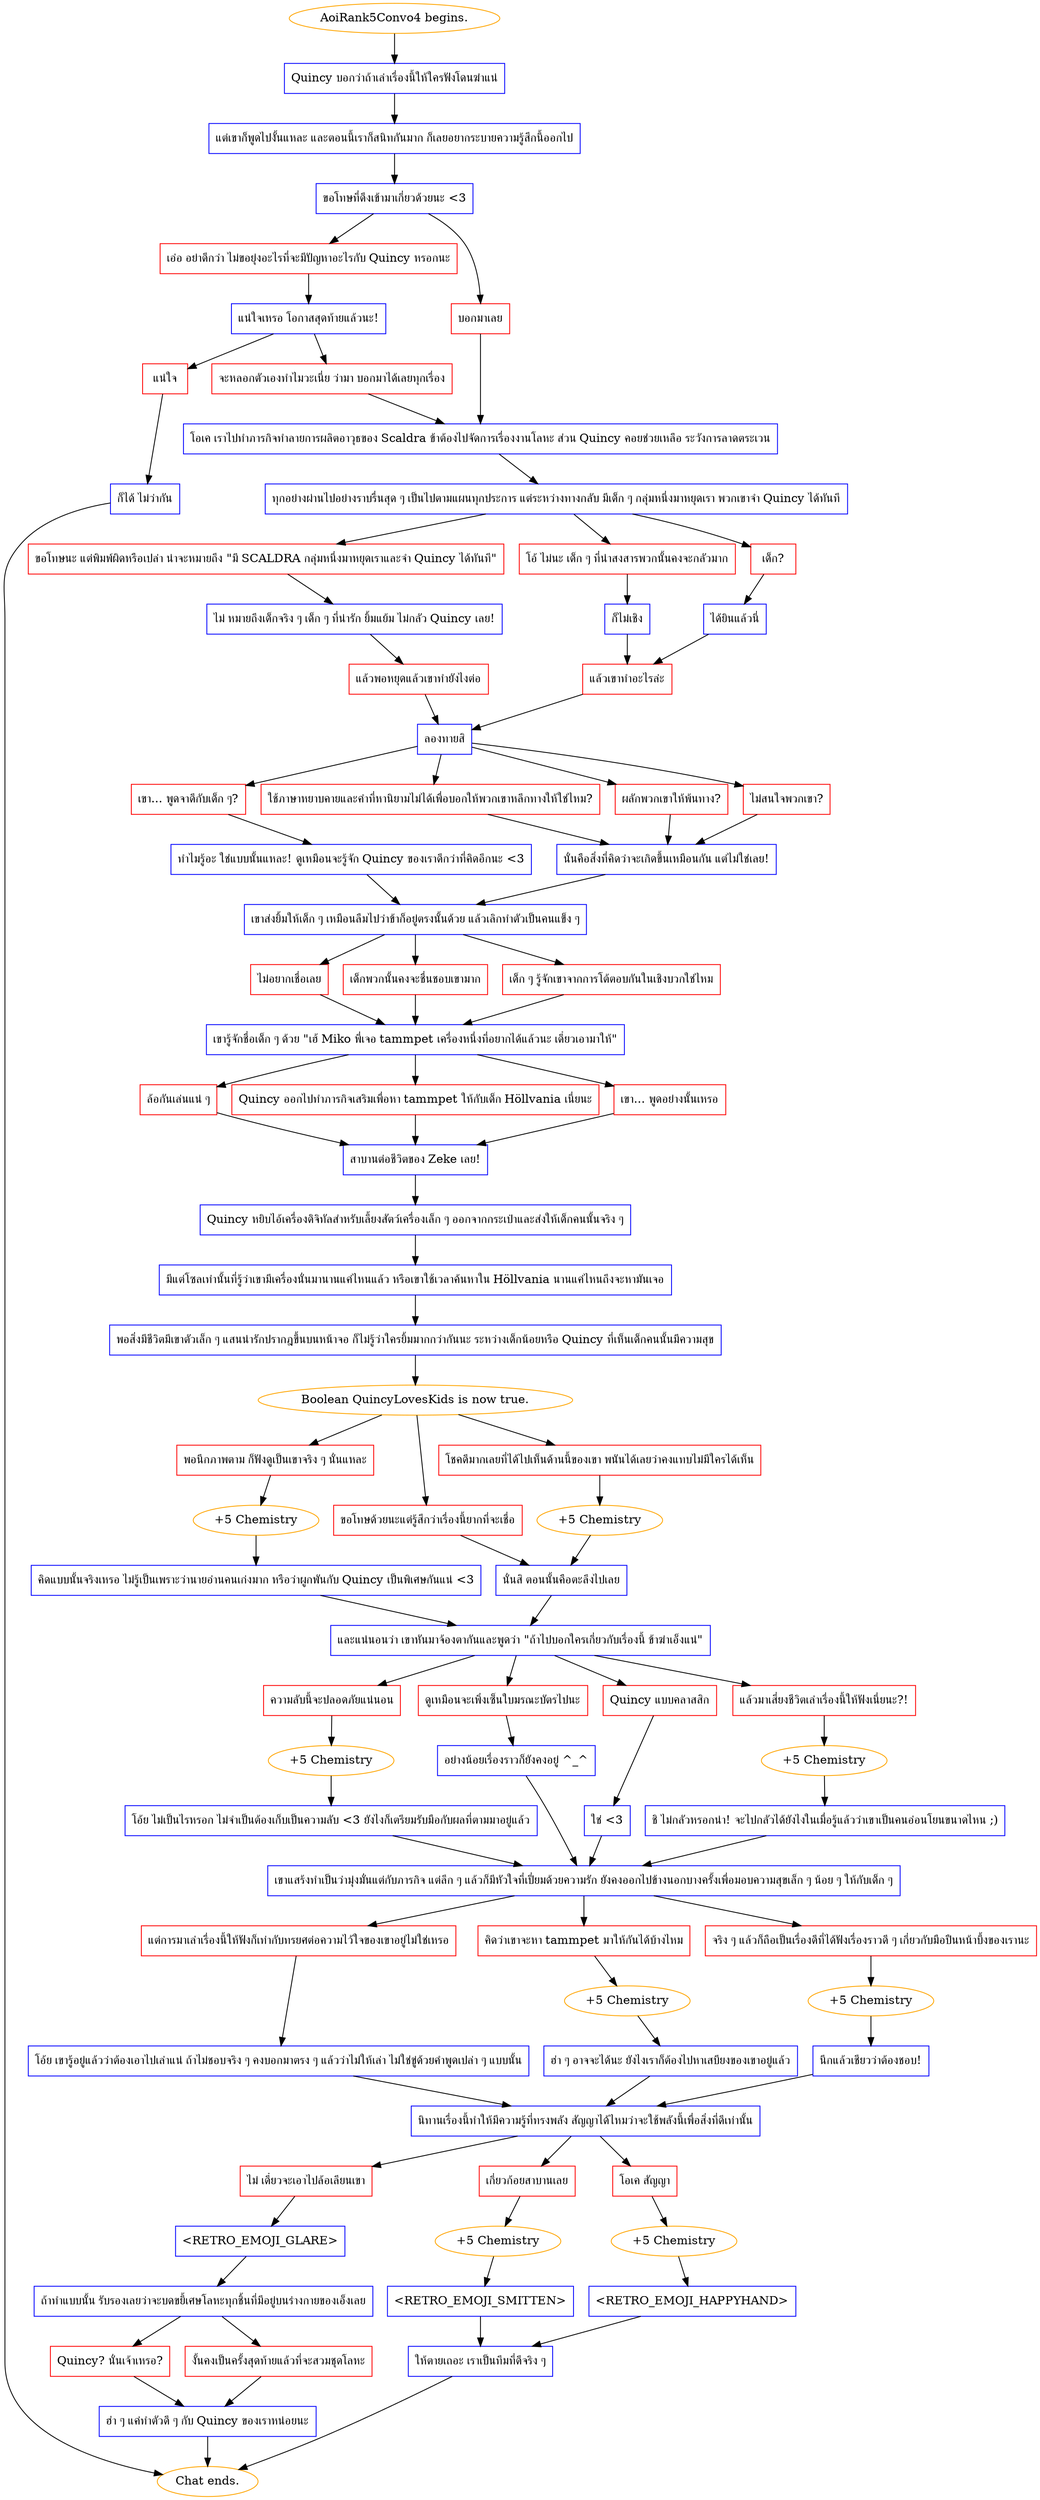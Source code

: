 digraph {
	"AoiRank5Convo4 begins." [color=orange];
		"AoiRank5Convo4 begins." -> j2968463780;
	j2968463780 [label="Quincy บอกว่าถ้าเล่าเรื่องนี้ให้ใครฟังโดนฆ่าแน่",shape=box,color=blue];
		j2968463780 -> j4002872611;
	j4002872611 [label="แต่เขาก็พูดไปงั้นแหละ และตอนนี้เราก็สนิทกันมาก ก็เลยอยากระบายความรู้สึกนี้ออกไป",shape=box,color=blue];
		j4002872611 -> j1814068906;
	j1814068906 [label="ขอโทษที่ดึงเข้ามาเกี่ยวด้วยนะ <3",shape=box,color=blue];
		j1814068906 -> j986559091;
		j1814068906 -> j1929526269;
	j986559091 [label="เอ่อ อย่าดีกว่า ไม่ขอยุ่งอะไรที่จะมีปัญหาอะไรกับ Quincy หรอกนะ",shape=box,color=red];
		j986559091 -> j3957442976;
	j1929526269 [label="บอกมาเลย",shape=box,color=red];
		j1929526269 -> j1271960733;
	j3957442976 [label="แน่ใจเหรอ โอกาสสุดท้ายแล้วนะ!",shape=box,color=blue];
		j3957442976 -> j4270562330;
		j3957442976 -> j3763621172;
	j1271960733 [label="โอเค เราไปทำภารกิจทำลายการผลิตอาวุธของ Scaldra ข้าต้องไปจัดการเรื่องงานโลหะ ส่วน Quincy คอยช่วยเหลือ ระวังการลาดตระเวน",shape=box,color=blue];
		j1271960733 -> j2442322569;
	j4270562330 [label="จะหลอกตัวเองทำไมวะเนี่ย ว่ามา บอกมาได้เลยทุกเรื่อง",shape=box,color=red];
		j4270562330 -> j1271960733;
	j3763621172 [label="แน่ใจ",shape=box,color=red];
		j3763621172 -> j1766986138;
	j2442322569 [label="ทุกอย่างผ่านไปอย่างราบรื่นสุด ๆ เป็นไปตามแผนทุกประการ แต่ระหว่างทางกลับ มีเด็ก ๆ กลุ่มหนึ่งมาหยุดเรา พวกเขาจำ Quincy ได้ทันที",shape=box,color=blue];
		j2442322569 -> j3184425693;
		j2442322569 -> j2236053764;
		j2442322569 -> j2035998079;
	j1766986138 [label="ก็ได้ ไม่ว่ากัน",shape=box,color=blue];
		j1766986138 -> "Chat ends.";
	j3184425693 [label="ขอโทษนะ แต่พิมพ์ผิดหรือเปล่า น่าจะหมายถึง \"มี SCALDRA กลุ่มหนึ่งมาหยุดเราและจำ Quincy ได้ทันที\"",shape=box,color=red];
		j3184425693 -> j3823449827;
	j2236053764 [label="โอ้ ไม่นะ เด็ก ๆ ที่น่าสงสารพวกนั้นคงจะกลัวมาก",shape=box,color=red];
		j2236053764 -> j3509780154;
	j2035998079 [label="เด็ก?",shape=box,color=red];
		j2035998079 -> j361050619;
	"Chat ends." [color=orange];
	j3823449827 [label="ไม่ หมายถึงเด็กจริง ๆ เด็ก ๆ ที่น่ารัก ยิ้มแย้ม ไม่กลัว Quincy เลย!",shape=box,color=blue];
		j3823449827 -> j3736964106;
	j3509780154 [label="ก็ไม่เชิง",shape=box,color=blue];
		j3509780154 -> j2087326142;
	j361050619 [label="ได้ยินแล้วนี่",shape=box,color=blue];
		j361050619 -> j2087326142;
	j3736964106 [label="แล้วพอหยุดแล้วเขาทำยังไงต่อ",shape=box,color=red];
		j3736964106 -> j964115744;
	j2087326142 [label="แล้วเขาทำอะไรล่ะ",shape=box,color=red];
		j2087326142 -> j964115744;
	j964115744 [label="ลองทายสิ",shape=box,color=blue];
		j964115744 -> j3700411939;
		j964115744 -> j3683182476;
		j964115744 -> j4115482803;
		j964115744 -> j681757419;
	j3700411939 [label="ใช้ภาษาหยาบคายและคำที่หานิยามไม่ได้เพื่อบอกให้พวกเขาหลีกทางให้ใช่ไหม?",shape=box,color=red];
		j3700411939 -> j3208471035;
	j3683182476 [label="ผลักพวกเขาให้พ้นทาง?",shape=box,color=red];
		j3683182476 -> j3208471035;
	j4115482803 [label="ไม่สนใจพวกเขา?",shape=box,color=red];
		j4115482803 -> j3208471035;
	j681757419 [label="เขา... พูดจาดีกับเด็ก ๆ?",shape=box,color=red];
		j681757419 -> j2081140683;
	j3208471035 [label="นั่นคือสิ่งที่คิดว่าจะเกิดขึ้นเหมือนกัน แต่ไม่ใช่เลย!",shape=box,color=blue];
		j3208471035 -> j632447093;
	j2081140683 [label="ทำไมรู้อะ ใช่แบบนั้นแหละ! ดูเหมือนจะรู้จัก Quincy ของเราดีกว่าที่คิดอีกนะ <3",shape=box,color=blue];
		j2081140683 -> j632447093;
	j632447093 [label="เขาส่งยิ้มให้เด็ก ๆ เหมือนลืมไปว่าข้าก็อยู่ตรงนั้นด้วย แล้วเลิกทำตัวเป็นคนแข็ง ๆ",shape=box,color=blue];
		j632447093 -> j835633454;
		j632447093 -> j2771685469;
		j632447093 -> j3094668898;
	j835633454 [label="เด็กพวกนั้นคงจะชื่นชอบเขามาก",shape=box,color=red];
		j835633454 -> j4075965111;
	j2771685469 [label="เด็ก ๆ รู้จักเขาจากการโต้ตอบกันในเชิงบวกใช่ไหม",shape=box,color=red];
		j2771685469 -> j4075965111;
	j3094668898 [label="ไม่อยากเชื่อเลย",shape=box,color=red];
		j3094668898 -> j4075965111;
	j4075965111 [label="เขารู้จักชื่อเด็ก ๆ ด้วย \"เฮ้ Miko พี่เจอ tammpet เครื่องหนึ่งที่อยากได้แล้วนะ เดี๋ยวเอามาให้\"",shape=box,color=blue];
		j4075965111 -> j2644952588;
		j4075965111 -> j3964048239;
		j4075965111 -> j1723384121;
	j2644952588 [label="Quincy ออกไปทำภารกิจเสริมเพื่อหา tammpet ให้กับเด็ก Höllvania เนี่ยนะ",shape=box,color=red];
		j2644952588 -> j2217145410;
	j3964048239 [label="เขา... พูดอย่างนั้นเหรอ",shape=box,color=red];
		j3964048239 -> j2217145410;
	j1723384121 [label="ล้อกันเล่นแน่ ๆ",shape=box,color=red];
		j1723384121 -> j2217145410;
	j2217145410 [label="สาบานต่อชีวิตของ Zeke เลย!",shape=box,color=blue];
		j2217145410 -> j1646493825;
	j1646493825 [label="Quincy หยิบไอ้เครื่องดิจิทัลสำหรับเลี้ยงสัตว์เครื่องเล็ก ๆ ออกจากกระเป๋าและส่งให้เด็กคนนั้นจริง ๆ",shape=box,color=blue];
		j1646493825 -> j3327545236;
	j3327545236 [label="มีแต่โซลเท่านั้นที่รู้ว่าเขามีเครื่องนั่นมานานแค่ไหนแล้ว หรือเขาใช้เวลาค้นหาใน Höllvania นานแค่ไหนถึงจะหามันเจอ",shape=box,color=blue];
		j3327545236 -> j375915003;
	j375915003 [label="พอสิ่งมีชีวิตมีเขาตัวเล็ก ๆ แสนน่ารักปรากฎขึ้นบนหน้าจอ ก็ไม่รู้ว่าใครยิ้มมากกว่ากันนะ ระหว่างเด็กน้อยหรือ Quincy ที่เห็นเด็กคนนั้นมีความสุข",shape=box,color=blue];
		j375915003 -> j1788467663;
	j1788467663 [label="Boolean QuincyLovesKids is now true.",color=orange];
		j1788467663 -> j4008081598;
		j1788467663 -> j2768123645;
		j1788467663 -> j1675648767;
	j4008081598 [label="พอนึกภาพตาม ก็ฟังดูเป็นเขาจริง ๆ นั่นแหละ",shape=box,color=red];
		j4008081598 -> j35367800;
	j2768123645 [label="ขอโทษด้วยนะแต่รู้สึกว่าเรื่องนี้ยากที่จะเชื่อ",shape=box,color=red];
		j2768123645 -> j677632647;
	j1675648767 [label="โชคดีมากเลยที่ได้ไปเห็นด้านนี้ของเขา พนันได้เลยว่าคงแทบไม่มีใครได้เห็น",shape=box,color=red];
		j1675648767 -> j1945995467;
	j35367800 [label="+5 Chemistry",color=orange];
		j35367800 -> j3894672489;
	j677632647 [label="นั่นสิ ตอนนั้นคือตะลึงไปเลย",shape=box,color=blue];
		j677632647 -> j1764781860;
	j1945995467 [label="+5 Chemistry",color=orange];
		j1945995467 -> j677632647;
	j3894672489 [label="คิดแบบนั้นจริงเหรอ ไม่รู้เป็นเพราะว่านายอ่านคนเก่งมาก หรือว่าผูกพันกับ Quincy เป็นพิเศษกันแน่ <3",shape=box,color=blue];
		j3894672489 -> j1764781860;
	j1764781860 [label="และแน่นอนว่า เขาหันมาจ้องตากันและพูดว่า \"ถ้าไปบอกใครเกี่ยวกับเรื่องนี้ ข้าฆ่าเอ็งแน่\"",shape=box,color=blue];
		j1764781860 -> j3998011037;
		j1764781860 -> j3739487966;
		j1764781860 -> j1537374088;
		j1764781860 -> j471179618;
	j3998011037 [label="Quincy แบบคลาสสิก",shape=box,color=red];
		j3998011037 -> j1609687241;
	j3739487966 [label="แล้วมาเสี่ยงชีวิตเล่าเรื่องนี้ให้ฟังเนี่ยนะ?!",shape=box,color=red];
		j3739487966 -> j4076878799;
	j1537374088 [label="ความลับนี้จะปลอดภัยแน่นอน",shape=box,color=red];
		j1537374088 -> j3353280087;
	j471179618 [label="ดูเหมือนจะเพิ่งเซ็นใบมรณะบัตรไปนะ",shape=box,color=red];
		j471179618 -> j2956770990;
	j1609687241 [label="ใช่ <3",shape=box,color=blue];
		j1609687241 -> j1105282847;
	j4076878799 [label="+5 Chemistry",color=orange];
		j4076878799 -> j1309887559;
	j3353280087 [label="+5 Chemistry",color=orange];
		j3353280087 -> j2681908761;
	j2956770990 [label="อย่างน้อยเรื่องราวก็ยังคงอยู่ ^_^",shape=box,color=blue];
		j2956770990 -> j1105282847;
	j1105282847 [label="เขาแสร้งทำเป็นว่ามุ่งมั่นแต่กับภารกิจ แต่ลึก ๆ แล้วก็มีหัวใจที่เปี่ยมด้วยความรัก ยังคงออกไปข้างนอกบางครั้งเพื่อมอบความสุขเล็ก ๆ น้อย ๆ ให้กับเด็ก ๆ",shape=box,color=blue];
		j1105282847 -> j3648096919;
		j1105282847 -> j422441219;
		j1105282847 -> j1693197694;
	j1309887559 [label="ชิ ไม่กลัวหรอกน่า! จะไปกลัวได้ยังไงในเมื่อรู้แล้วว่าเขาเป็นคนอ่อนโยนขนาดไหน ;)",shape=box,color=blue];
		j1309887559 -> j1105282847;
	j2681908761 [label="โอ้ย ไม่เป็นไรหรอก ไม่จำเป็นต้องเก็บเป็นความลับ <3 ยังไงก็เตรียมรับมือกับผลที่ตามมาอยู่แล้ว",shape=box,color=blue];
		j2681908761 -> j1105282847;
	j3648096919 [label="คิดว่าเขาจะหา tammpet มาให้กันได้บ้างไหม",shape=box,color=red];
		j3648096919 -> j3492670614;
	j422441219 [label="จริง ๆ แล้วก็ถือเป็นเรื่องดีที่ได้ฟังเรื่องราวดี ๆ เกี่ยวกับมือปืนหน้าบึ้งของเรานะ",shape=box,color=red];
		j422441219 -> j1228472387;
	j1693197694 [label="แต่การมาเล่าเรื่องนี้ให้ฟังก็เท่ากับทรยศต่อความไว้ใจของเขาอยู่ไม่ใช่เหรอ",shape=box,color=red];
		j1693197694 -> j4004429558;
	j3492670614 [label="+5 Chemistry",color=orange];
		j3492670614 -> j2744171496;
	j1228472387 [label="+5 Chemistry",color=orange];
		j1228472387 -> j141667964;
	j4004429558 [label="โอ้ย เขารู้อยู่แล้วว่าต้องเอาไปเล่าแน่ ถ้าไม่ชอบจริง ๆ คงบอกมาตรง ๆ แล้วว่าไม่ให้เล่า ไม่ใช่ขู่ด้วยคำพูดเปล่า ๆ แบบนั้น",shape=box,color=blue];
		j4004429558 -> j131371593;
	j2744171496 [label="ฮ่า ๆ อาจจะได้นะ ยังไงเราก็ต้องไปหาเสบียงของเขาอยู่แล้ว",shape=box,color=blue];
		j2744171496 -> j131371593;
	j141667964 [label="นึกแล้วเชียวว่าต้องชอบ!",shape=box,color=blue];
		j141667964 -> j131371593;
	j131371593 [label="นิทานเรื่องนี้ทำให้มีความรู้ที่ทรงพลัง สัญญาได้ไหมว่าจะใช้พลังนี้เพื่อสิ่งที่ดีเท่านั้น",shape=box,color=blue];
		j131371593 -> j4237441601;
		j131371593 -> j3702828881;
		j131371593 -> j3066190577;
	j4237441601 [label="โอเค สัญญา",shape=box,color=red];
		j4237441601 -> j73448945;
	j3702828881 [label="เกี่ยวก้อยสาบานเลย",shape=box,color=red];
		j3702828881 -> j3871928444;
	j3066190577 [label="ไม่ เดี๋ยวจะเอาไปล้อเลียนเขา",shape=box,color=red];
		j3066190577 -> j222742214;
	j73448945 [label="+5 Chemistry",color=orange];
		j73448945 -> j1381867696;
	j3871928444 [label="+5 Chemistry",color=orange];
		j3871928444 -> j2559572575;
	j222742214 [label="<RETRO_EMOJI_GLARE>",shape=box,color=blue];
		j222742214 -> j3680004833;
	j1381867696 [label="<RETRO_EMOJI_HAPPYHAND>",shape=box,color=blue];
		j1381867696 -> j2686466331;
	j2559572575 [label="<RETRO_EMOJI_SMITTEN>",shape=box,color=blue];
		j2559572575 -> j2686466331;
	j3680004833 [label="ถ้าทำแบบนั้น รับรองเลยว่าจะบดขยี้เศษโลหะทุกชิ้นที่มีอยู่บนร่างกายของเอ็งเลย",shape=box,color=blue];
		j3680004833 -> j2780345860;
		j3680004833 -> j3803889319;
	j2686466331 [label="ให้ตายเถอะ เราเป็นทีมที่ดีจริง ๆ",shape=box,color=blue];
		j2686466331 -> "Chat ends.";
	j2780345860 [label="Quincy? นั่นเจ้าเหรอ?",shape=box,color=red];
		j2780345860 -> j1965826185;
	j3803889319 [label="งั้นคงเป็นครั้งสุดท้ายแล้วที่จะสวมชุดโลหะ",shape=box,color=red];
		j3803889319 -> j1965826185;
	j1965826185 [label="ฮ่า ๆ แค่ทำตัวดี ๆ กับ Quincy ของเราหน่อยนะ",shape=box,color=blue];
		j1965826185 -> "Chat ends.";
}